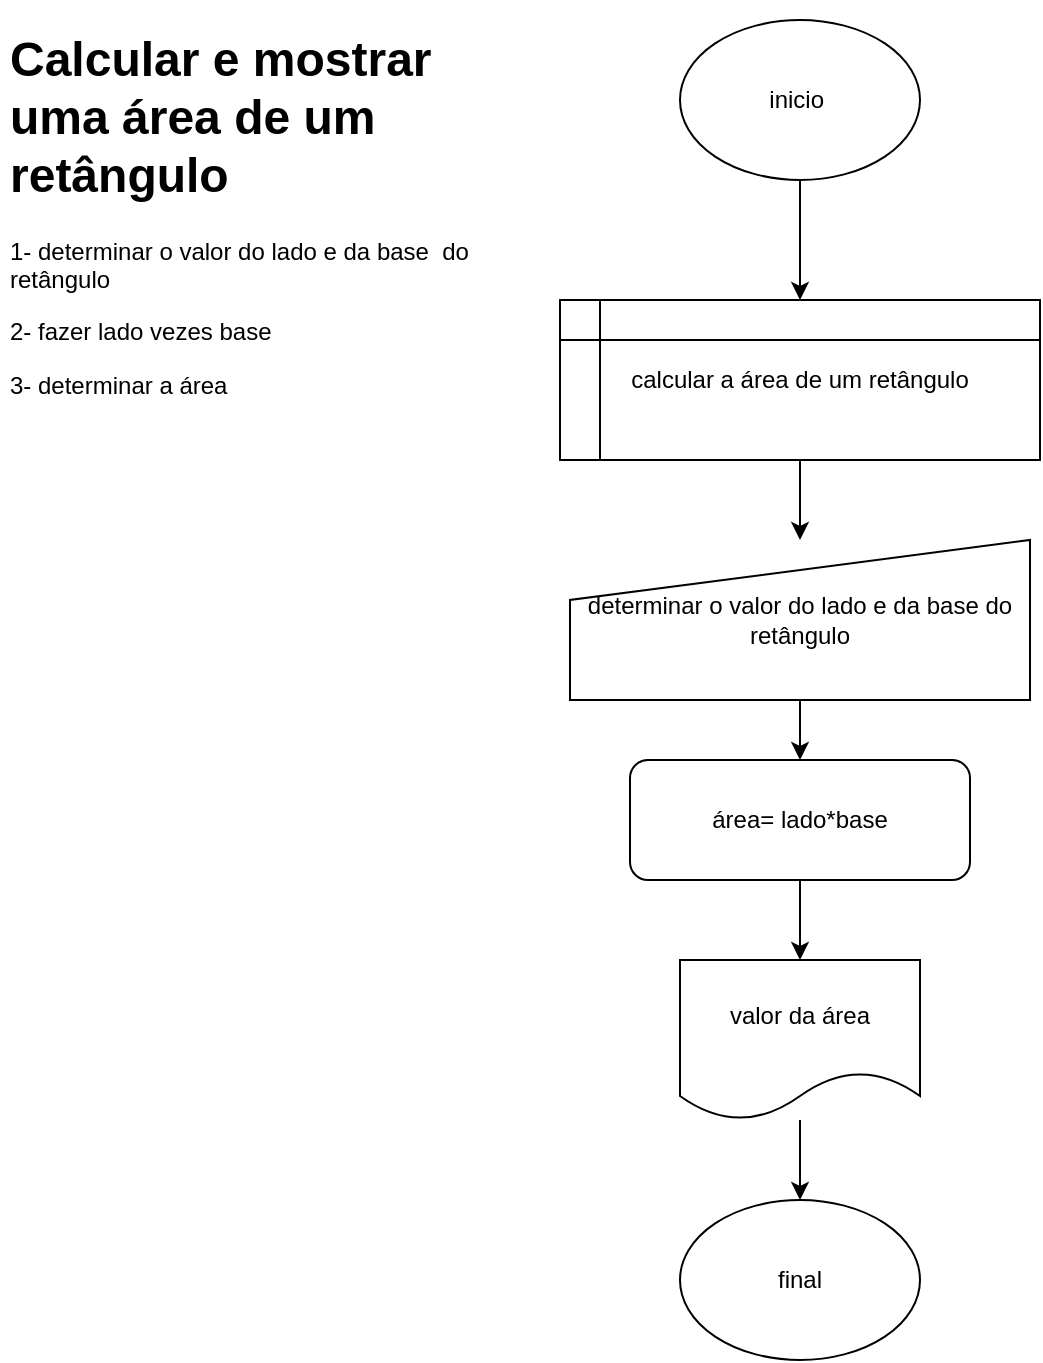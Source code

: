 <mxfile version="16.5.6" type="device"><diagram id="2gMM0b1q9cXcRcPOU9V0" name="Page-1"><mxGraphModel dx="1157" dy="600" grid="1" gridSize="10" guides="1" tooltips="1" connect="1" arrows="1" fold="1" page="1" pageScale="1" pageWidth="827" pageHeight="1169" math="0" shadow="0"><root><mxCell id="0"/><mxCell id="1" parent="0"/><mxCell id="uDd-WjES8sDZuycPDxw7-1" value="&lt;h1&gt;&lt;font style=&quot;vertical-align: inherit&quot;&gt;&lt;font style=&quot;vertical-align: inherit&quot;&gt;&lt;font style=&quot;vertical-align: inherit&quot;&gt;&lt;font style=&quot;vertical-align: inherit&quot;&gt;&lt;font style=&quot;vertical-align: inherit&quot;&gt;&lt;font style=&quot;vertical-align: inherit&quot;&gt;&lt;font style=&quot;vertical-align: inherit&quot;&gt;&lt;font style=&quot;vertical-align: inherit&quot;&gt;&lt;font style=&quot;vertical-align: inherit&quot;&gt;&lt;font style=&quot;vertical-align: inherit&quot;&gt;Calcular e mostrar uma área de um retângulo&lt;/font&gt;&lt;/font&gt;&lt;/font&gt;&lt;/font&gt;&lt;/font&gt;&lt;/font&gt;&lt;/font&gt;&lt;/font&gt;&lt;/font&gt;&lt;/font&gt;&lt;/h1&gt;&lt;p&gt;&lt;font style=&quot;vertical-align: inherit&quot;&gt;&lt;font style=&quot;vertical-align: inherit&quot;&gt;&lt;font style=&quot;vertical-align: inherit&quot;&gt;&lt;font style=&quot;vertical-align: inherit&quot;&gt;&lt;font style=&quot;vertical-align: inherit&quot;&gt;&lt;font style=&quot;vertical-align: inherit&quot;&gt;&lt;font style=&quot;vertical-align: inherit&quot;&gt;&lt;font style=&quot;vertical-align: inherit&quot;&gt;1- determinar o valor do lado e da base&amp;nbsp; do retângulo&lt;/font&gt;&lt;/font&gt;&lt;/font&gt;&lt;/font&gt;&lt;/font&gt;&lt;/font&gt;&lt;/font&gt;&lt;/font&gt;&lt;/p&gt;&lt;p&gt;&lt;font style=&quot;vertical-align: inherit&quot;&gt;&lt;font style=&quot;vertical-align: inherit&quot;&gt;&lt;font style=&quot;vertical-align: inherit&quot;&gt;&lt;font style=&quot;vertical-align: inherit&quot;&gt;&lt;font style=&quot;vertical-align: inherit&quot;&gt;&lt;font style=&quot;vertical-align: inherit&quot;&gt;&lt;font style=&quot;vertical-align: inherit&quot;&gt;&lt;font style=&quot;vertical-align: inherit&quot;&gt;&lt;font style=&quot;vertical-align: inherit&quot;&gt;&lt;font style=&quot;vertical-align: inherit&quot;&gt;2- fazer lado vezes base&lt;/font&gt;&lt;/font&gt;&lt;/font&gt;&lt;/font&gt;&lt;/font&gt;&lt;/font&gt;&lt;/font&gt;&lt;/font&gt;&lt;/font&gt;&lt;/font&gt;&lt;/p&gt;&lt;p&gt;&lt;font style=&quot;vertical-align: inherit&quot;&gt;&lt;font style=&quot;vertical-align: inherit&quot;&gt;&lt;font style=&quot;vertical-align: inherit&quot;&gt;&lt;font style=&quot;vertical-align: inherit&quot;&gt;&lt;font style=&quot;vertical-align: inherit&quot;&gt;&lt;font style=&quot;vertical-align: inherit&quot;&gt;&lt;font style=&quot;vertical-align: inherit&quot;&gt;&lt;font style=&quot;vertical-align: inherit&quot;&gt;&lt;font style=&quot;vertical-align: inherit&quot;&gt;&lt;font style=&quot;vertical-align: inherit&quot;&gt;&lt;font style=&quot;vertical-align: inherit&quot;&gt;&lt;font style=&quot;vertical-align: inherit&quot;&gt;3- determinar a área&amp;nbsp;&lt;/font&gt;&lt;/font&gt;&lt;/font&gt;&lt;/font&gt;&lt;/font&gt;&lt;/font&gt;&lt;/font&gt;&lt;/font&gt;&lt;/font&gt;&lt;/font&gt;&lt;/font&gt;&lt;/font&gt;&lt;/p&gt;" style="text;html=1;strokeColor=none;fillColor=none;spacing=5;spacingTop=-20;whiteSpace=wrap;overflow=hidden;rounded=0;" vertex="1" parent="1"><mxGeometry x="10" y="20" width="260" height="210" as="geometry"/></mxCell><mxCell id="uDd-WjES8sDZuycPDxw7-2" value="&lt;font style=&quot;vertical-align: inherit&quot;&gt;&lt;font style=&quot;vertical-align: inherit&quot;&gt;final&lt;/font&gt;&lt;/font&gt;" style="ellipse;whiteSpace=wrap;html=1;" vertex="1" parent="1"><mxGeometry x="350" y="610" width="120" height="80" as="geometry"/></mxCell><mxCell id="uDd-WjES8sDZuycPDxw7-8" style="edgeStyle=orthogonalEdgeStyle;rounded=0;orthogonalLoop=1;jettySize=auto;html=1;" edge="1" parent="1" source="uDd-WjES8sDZuycPDxw7-3" target="uDd-WjES8sDZuycPDxw7-4"><mxGeometry relative="1" as="geometry"/></mxCell><mxCell id="uDd-WjES8sDZuycPDxw7-3" value="&lt;font style=&quot;vertical-align: inherit&quot;&gt;&lt;font style=&quot;vertical-align: inherit&quot;&gt;inicio&amp;nbsp;&lt;/font&gt;&lt;/font&gt;" style="ellipse;whiteSpace=wrap;html=1;" vertex="1" parent="1"><mxGeometry x="350" y="20" width="120" height="80" as="geometry"/></mxCell><mxCell id="uDd-WjES8sDZuycPDxw7-9" style="edgeStyle=orthogonalEdgeStyle;rounded=0;orthogonalLoop=1;jettySize=auto;html=1;" edge="1" parent="1" source="uDd-WjES8sDZuycPDxw7-4" target="uDd-WjES8sDZuycPDxw7-7"><mxGeometry relative="1" as="geometry"/></mxCell><mxCell id="uDd-WjES8sDZuycPDxw7-4" value="&lt;font style=&quot;vertical-align: inherit&quot;&gt;&lt;font style=&quot;vertical-align: inherit&quot;&gt;&lt;font style=&quot;vertical-align: inherit&quot;&gt;&lt;font style=&quot;vertical-align: inherit&quot;&gt;&lt;font style=&quot;vertical-align: inherit&quot;&gt;&lt;font style=&quot;vertical-align: inherit&quot;&gt;calcular a área de um retângulo&lt;/font&gt;&lt;/font&gt;&lt;/font&gt;&lt;/font&gt;&lt;/font&gt;&lt;/font&gt;" style="shape=internalStorage;whiteSpace=wrap;html=1;backgroundOutline=1;" vertex="1" parent="1"><mxGeometry x="290" y="160" width="240" height="80" as="geometry"/></mxCell><mxCell id="uDd-WjES8sDZuycPDxw7-11" style="edgeStyle=orthogonalEdgeStyle;rounded=0;orthogonalLoop=1;jettySize=auto;html=1;" edge="1" parent="1" source="uDd-WjES8sDZuycPDxw7-5" target="uDd-WjES8sDZuycPDxw7-6"><mxGeometry relative="1" as="geometry"/></mxCell><mxCell id="uDd-WjES8sDZuycPDxw7-5" value="&lt;font style=&quot;vertical-align: inherit&quot;&gt;&lt;font style=&quot;vertical-align: inherit&quot;&gt;&lt;font style=&quot;vertical-align: inherit&quot;&gt;&lt;font style=&quot;vertical-align: inherit&quot;&gt;&lt;font style=&quot;vertical-align: inherit&quot;&gt;&lt;font style=&quot;vertical-align: inherit&quot;&gt;área= lado*base&lt;/font&gt;&lt;/font&gt;&lt;/font&gt;&lt;/font&gt;&lt;/font&gt;&lt;/font&gt;" style="rounded=1;whiteSpace=wrap;html=1;" vertex="1" parent="1"><mxGeometry x="325" y="390" width="170" height="60" as="geometry"/></mxCell><mxCell id="uDd-WjES8sDZuycPDxw7-13" style="edgeStyle=orthogonalEdgeStyle;rounded=0;orthogonalLoop=1;jettySize=auto;html=1;entryX=0.5;entryY=0;entryDx=0;entryDy=0;" edge="1" parent="1" source="uDd-WjES8sDZuycPDxw7-6" target="uDd-WjES8sDZuycPDxw7-2"><mxGeometry relative="1" as="geometry"/></mxCell><mxCell id="uDd-WjES8sDZuycPDxw7-6" value="&lt;font style=&quot;vertical-align: inherit&quot;&gt;&lt;font style=&quot;vertical-align: inherit&quot;&gt;&lt;font style=&quot;vertical-align: inherit&quot;&gt;&lt;font style=&quot;vertical-align: inherit&quot;&gt;valor da área&lt;/font&gt;&lt;/font&gt;&lt;/font&gt;&lt;/font&gt;" style="shape=document;whiteSpace=wrap;html=1;boundedLbl=1;" vertex="1" parent="1"><mxGeometry x="350" y="490" width="120" height="80" as="geometry"/></mxCell><mxCell id="uDd-WjES8sDZuycPDxw7-10" style="edgeStyle=orthogonalEdgeStyle;rounded=0;orthogonalLoop=1;jettySize=auto;html=1;" edge="1" parent="1" source="uDd-WjES8sDZuycPDxw7-7" target="uDd-WjES8sDZuycPDxw7-5"><mxGeometry relative="1" as="geometry"/></mxCell><mxCell id="uDd-WjES8sDZuycPDxw7-7" value="&lt;font style=&quot;vertical-align: inherit&quot;&gt;&lt;font style=&quot;vertical-align: inherit&quot;&gt;&lt;font style=&quot;vertical-align: inherit&quot;&gt;&lt;font style=&quot;vertical-align: inherit&quot;&gt;&lt;font style=&quot;vertical-align: inherit&quot;&gt;&lt;font style=&quot;vertical-align: inherit&quot;&gt;determinar o valor do lado e da base do retângulo&lt;/font&gt;&lt;/font&gt;&lt;/font&gt;&lt;/font&gt;&lt;/font&gt;&lt;/font&gt;" style="shape=manualInput;whiteSpace=wrap;html=1;" vertex="1" parent="1"><mxGeometry x="295" y="280" width="230" height="80" as="geometry"/></mxCell></root></mxGraphModel></diagram></mxfile>